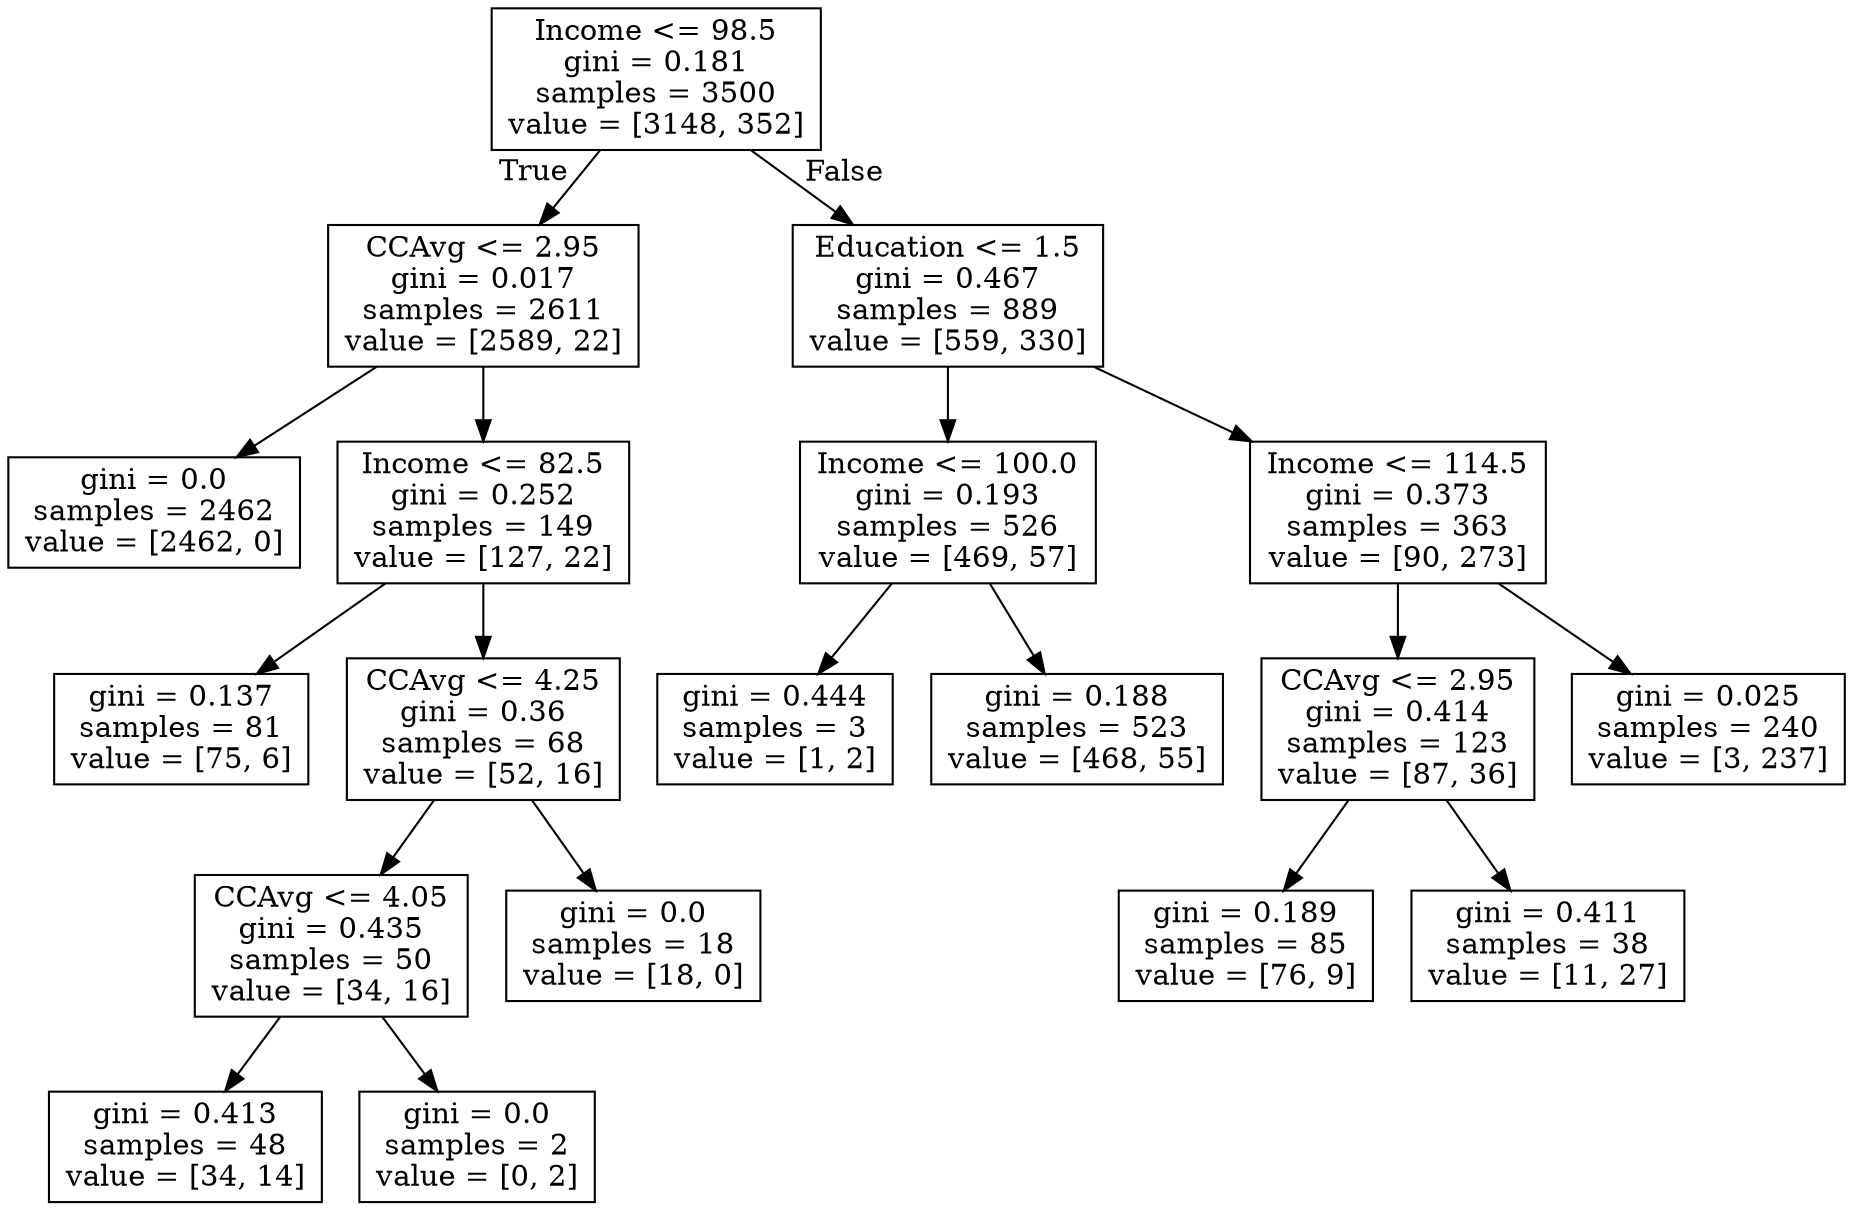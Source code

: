 digraph Tree {
node [shape=box] ;
0 [label="Income <= 98.5\ngini = 0.181\nsamples = 3500\nvalue = [3148, 352]"] ;
1 [label="CCAvg <= 2.95\ngini = 0.017\nsamples = 2611\nvalue = [2589, 22]"] ;
0 -> 1 [labeldistance=2.5, labelangle=45, headlabel="True"] ;
9 [label="gini = 0.0\nsamples = 2462\nvalue = [2462, 0]"] ;
1 -> 9 ;
10 [label="Income <= 82.5\ngini = 0.252\nsamples = 149\nvalue = [127, 22]"] ;
1 -> 10 ;
11 [label="gini = 0.137\nsamples = 81\nvalue = [75, 6]"] ;
10 -> 11 ;
12 [label="CCAvg <= 4.25\ngini = 0.36\nsamples = 68\nvalue = [52, 16]"] ;
10 -> 12 ;
13 [label="CCAvg <= 4.05\ngini = 0.435\nsamples = 50\nvalue = [34, 16]"] ;
12 -> 13 ;
15 [label="gini = 0.413\nsamples = 48\nvalue = [34, 14]"] ;
13 -> 15 ;
16 [label="gini = 0.0\nsamples = 2\nvalue = [0, 2]"] ;
13 -> 16 ;
14 [label="gini = 0.0\nsamples = 18\nvalue = [18, 0]"] ;
12 -> 14 ;
2 [label="Education <= 1.5\ngini = 0.467\nsamples = 889\nvalue = [559, 330]"] ;
0 -> 2 [labeldistance=2.5, labelangle=-45, headlabel="False"] ;
3 [label="Income <= 100.0\ngini = 0.193\nsamples = 526\nvalue = [469, 57]"] ;
2 -> 3 ;
17 [label="gini = 0.444\nsamples = 3\nvalue = [1, 2]"] ;
3 -> 17 ;
18 [label="gini = 0.188\nsamples = 523\nvalue = [468, 55]"] ;
3 -> 18 ;
4 [label="Income <= 114.5\ngini = 0.373\nsamples = 363\nvalue = [90, 273]"] ;
2 -> 4 ;
5 [label="CCAvg <= 2.95\ngini = 0.414\nsamples = 123\nvalue = [87, 36]"] ;
4 -> 5 ;
7 [label="gini = 0.189\nsamples = 85\nvalue = [76, 9]"] ;
5 -> 7 ;
8 [label="gini = 0.411\nsamples = 38\nvalue = [11, 27]"] ;
5 -> 8 ;
6 [label="gini = 0.025\nsamples = 240\nvalue = [3, 237]"] ;
4 -> 6 ;
}